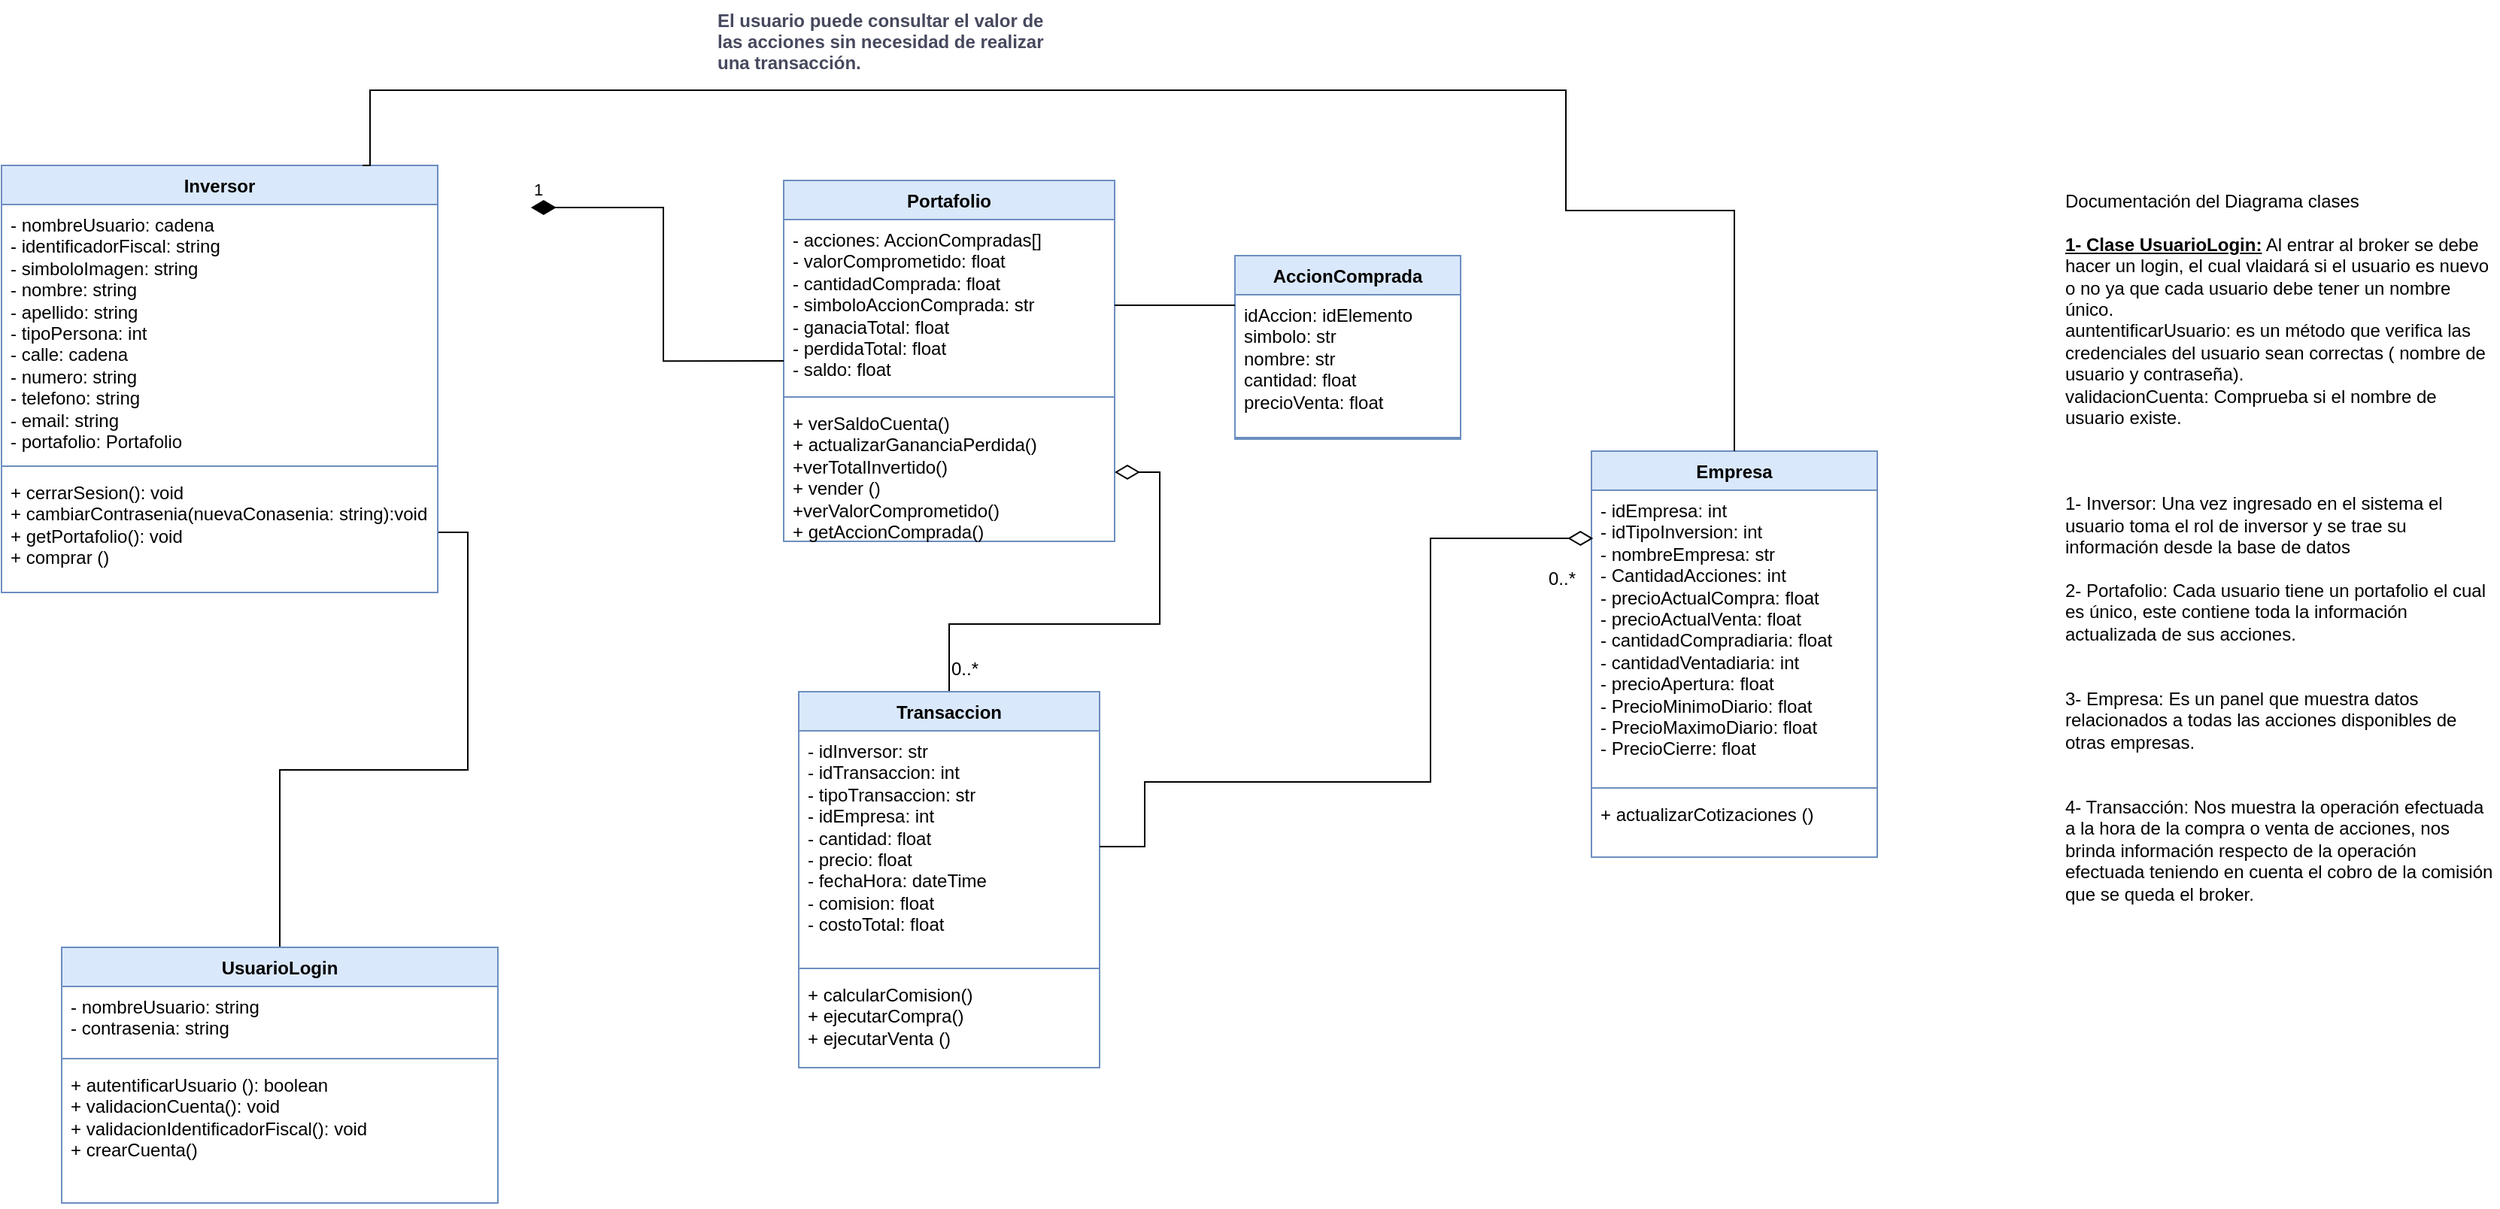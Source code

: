 <mxfile version="24.5.1" type="github">
  <diagram id="4ZVeGR4BuKe1Iovd7hrI" name="Página-2">
    <mxGraphModel dx="2261" dy="1922" grid="1" gridSize="10" guides="1" tooltips="1" connect="1" arrows="1" fold="1" page="1" pageScale="1" pageWidth="827" pageHeight="1169" math="0" shadow="0">
      <root>
        <mxCell id="0" />
        <mxCell id="1" parent="0" />
        <mxCell id="w0gHt6fkLmcZtoDT3hkJ-1" value="Empresa" style="swimlane;fontStyle=1;align=center;verticalAlign=top;childLayout=stackLayout;horizontal=1;startSize=26;horizontalStack=0;resizeParent=1;resizeParentMax=0;resizeLast=0;collapsible=1;marginBottom=0;whiteSpace=wrap;html=1;fillColor=#dae8fc;strokeColor=#6c8ebf;" parent="1" vertex="1">
          <mxGeometry x="907" y="220" width="190" height="270" as="geometry" />
        </mxCell>
        <mxCell id="w0gHt6fkLmcZtoDT3hkJ-2" value="&lt;div style=&quot;text-wrap: nowrap;&quot;&gt;- idEmpresa: int&lt;div&gt;- idTipoInversion: int&lt;/div&gt;&lt;div&gt;- nombreEmpresa: str&lt;/div&gt;&lt;div&gt;- CantidadAcciones: int&lt;/div&gt;&lt;div&gt;- precioActualCompra: float&lt;/div&gt;&lt;div&gt;- precioActualVenta: float&lt;/div&gt;&lt;div&gt;- cantidadCompradiaria: float&lt;/div&gt;&lt;div&gt;&lt;span style=&quot;background-color: initial;&quot;&gt;- cantidadVentadiaria: int&lt;/span&gt;&lt;/div&gt;&lt;div&gt;- precioApertura: float&lt;/div&gt;&lt;div&gt;- PrecioMinimoDiario: float&amp;nbsp;&lt;/div&gt;&lt;div&gt;- PrecioMaximoDiario: float&lt;/div&gt;&lt;div&gt;- PrecioCierre: float&lt;/div&gt;&lt;/div&gt;" style="text;strokeColor=none;fillColor=none;align=left;verticalAlign=top;spacingLeft=4;spacingRight=4;overflow=hidden;rotatable=0;points=[[0,0.5],[1,0.5]];portConstraint=eastwest;whiteSpace=wrap;html=1;" parent="w0gHt6fkLmcZtoDT3hkJ-1" vertex="1">
          <mxGeometry y="26" width="190" height="194" as="geometry" />
        </mxCell>
        <mxCell id="w0gHt6fkLmcZtoDT3hkJ-3" value="" style="line;strokeWidth=1;fillColor=none;align=left;verticalAlign=middle;spacingTop=-1;spacingLeft=3;spacingRight=3;rotatable=0;labelPosition=right;points=[];portConstraint=eastwest;strokeColor=inherit;" parent="w0gHt6fkLmcZtoDT3hkJ-1" vertex="1">
          <mxGeometry y="220" width="190" height="8" as="geometry" />
        </mxCell>
        <mxCell id="w0gHt6fkLmcZtoDT3hkJ-4" value="&lt;div&gt;+ actualizarCotizaciones ()&lt;/div&gt;" style="text;strokeColor=none;fillColor=none;align=left;verticalAlign=top;spacingLeft=4;spacingRight=4;overflow=hidden;rotatable=0;points=[[0,0.5],[1,0.5]];portConstraint=eastwest;whiteSpace=wrap;html=1;" parent="w0gHt6fkLmcZtoDT3hkJ-1" vertex="1">
          <mxGeometry y="228" width="190" height="42" as="geometry" />
        </mxCell>
        <mxCell id="2CnnzSdIaAbvqcPdmJ7h-1" value="Portafolio" style="swimlane;fontStyle=1;align=center;verticalAlign=top;childLayout=stackLayout;horizontal=1;startSize=26;horizontalStack=0;resizeParent=1;resizeParentMax=0;resizeLast=0;collapsible=1;marginBottom=0;whiteSpace=wrap;html=1;fillColor=#dae8fc;strokeColor=#6c8ebf;" parent="1" vertex="1">
          <mxGeometry x="370" y="40" width="220" height="240" as="geometry" />
        </mxCell>
        <mxCell id="2CnnzSdIaAbvqcPdmJ7h-2" value="&lt;div style=&quot;text-wrap: nowrap;&quot;&gt;&lt;span style=&quot;background-color: initial;&quot;&gt;- acciones: AccionCompradas[]&lt;/span&gt;&lt;br&gt;&lt;/div&gt;&lt;div style=&quot;text-wrap: nowrap;&quot;&gt;&lt;div&gt;- valorComprometido: float&lt;/div&gt;&lt;div&gt;- cantidadComprada: float&lt;/div&gt;&lt;div&gt;- simboloAccionComprada: str&lt;/div&gt;&lt;div&gt;- ganaciaTotal: float&lt;/div&gt;&lt;div&gt;- perdidaTotal: float&lt;/div&gt;&lt;div&gt;- saldo: float&lt;/div&gt;&lt;/div&gt;" style="text;strokeColor=none;fillColor=none;align=left;verticalAlign=top;spacingLeft=4;spacingRight=4;overflow=hidden;rotatable=0;points=[[0,0.5],[1,0.5]];portConstraint=eastwest;whiteSpace=wrap;html=1;" parent="2CnnzSdIaAbvqcPdmJ7h-1" vertex="1">
          <mxGeometry y="26" width="220" height="114" as="geometry" />
        </mxCell>
        <mxCell id="2CnnzSdIaAbvqcPdmJ7h-3" value="" style="line;strokeWidth=1;fillColor=none;align=left;verticalAlign=middle;spacingTop=-1;spacingLeft=3;spacingRight=3;rotatable=0;labelPosition=right;points=[];portConstraint=eastwest;strokeColor=inherit;" parent="2CnnzSdIaAbvqcPdmJ7h-1" vertex="1">
          <mxGeometry y="140" width="220" height="8" as="geometry" />
        </mxCell>
        <mxCell id="2CnnzSdIaAbvqcPdmJ7h-4" value="&lt;font style=&quot;vertical-align: inherit;&quot;&gt;&lt;font style=&quot;vertical-align: inherit;&quot;&gt;+ verSaldoCuenta()&lt;/font&gt;&lt;/font&gt;&lt;div&gt;&lt;font style=&quot;vertical-align: inherit;&quot;&gt;&lt;font style=&quot;vertical-align: inherit;&quot;&gt;+ actualizarGananciaPerdida()&lt;/font&gt;&lt;/font&gt;&lt;/div&gt;&lt;div&gt;&lt;font style=&quot;vertical-align: inherit;&quot;&gt;&lt;font style=&quot;vertical-align: inherit;&quot;&gt;+verTotalInvertido()&lt;/font&gt;&lt;/font&gt;&lt;/div&gt;&lt;div&gt;&lt;font style=&quot;vertical-align: inherit;&quot;&gt;&lt;font style=&quot;vertical-align: inherit;&quot;&gt;+ vender ()&lt;/font&gt;&lt;/font&gt;&lt;/div&gt;&lt;div&gt;&lt;font style=&quot;vertical-align: inherit;&quot;&gt;&lt;font style=&quot;vertical-align: inherit;&quot;&gt;+verValorComprometido()&lt;/font&gt;&lt;/font&gt;&lt;/div&gt;&lt;div&gt;&lt;font style=&quot;vertical-align: inherit;&quot;&gt;&lt;font style=&quot;vertical-align: inherit;&quot;&gt;+ getAccionComprada()&lt;/font&gt;&lt;/font&gt;&lt;br&gt;&lt;div&gt;&lt;br&gt;&lt;/div&gt;&lt;/div&gt;&lt;div&gt;&lt;br&gt;&lt;/div&gt;&lt;div&gt;&lt;br&gt;&lt;/div&gt;&lt;div&gt;&lt;br&gt;&lt;/div&gt;" style="text;strokeColor=none;fillColor=none;align=left;verticalAlign=top;spacingLeft=4;spacingRight=4;overflow=hidden;rotatable=0;points=[[0,0.5],[1,0.5]];portConstraint=eastwest;whiteSpace=wrap;html=1;" parent="2CnnzSdIaAbvqcPdmJ7h-1" vertex="1">
          <mxGeometry y="148" width="220" height="92" as="geometry" />
        </mxCell>
        <mxCell id="DHWrKPZrVY_EmyKL80ij-1" style="edgeStyle=orthogonalEdgeStyle;rounded=0;orthogonalLoop=1;jettySize=auto;html=1;startSize=14;endArrow=diamondThin;endFill=0;endSize=14;" parent="1" source="Udiot9RHwUiTkLpyKNF2-1" target="2CnnzSdIaAbvqcPdmJ7h-4" edge="1">
          <mxGeometry relative="1" as="geometry">
            <mxPoint x="490" y="290" as="targetPoint" />
          </mxGeometry>
        </mxCell>
        <mxCell id="Udiot9RHwUiTkLpyKNF2-1" value="Transaccion" style="swimlane;fontStyle=1;align=center;verticalAlign=top;childLayout=stackLayout;horizontal=1;startSize=26;horizontalStack=0;resizeParent=1;resizeParentMax=0;resizeLast=0;collapsible=1;marginBottom=0;whiteSpace=wrap;html=1;fillColor=#dae8fc;strokeColor=#6c8ebf;" parent="1" vertex="1">
          <mxGeometry x="380" y="380" width="200" height="250" as="geometry" />
        </mxCell>
        <mxCell id="Udiot9RHwUiTkLpyKNF2-2" value="&lt;div style=&quot;text-wrap: nowrap;&quot;&gt;&lt;span style=&quot;background-color: initial;&quot;&gt;- idInversor: str&lt;/span&gt;&lt;br&gt;&lt;/div&gt;&lt;div style=&quot;text-wrap: nowrap;&quot;&gt;&lt;div&gt;- idTransaccion: int&lt;br&gt;&lt;/div&gt;&lt;div&gt;- tipoTransaccion: str&lt;br&gt;&lt;/div&gt;&lt;div&gt;- idEmpresa: int&lt;br&gt;&lt;/div&gt;&lt;div&gt;- cantidad: float&lt;/div&gt;&lt;div&gt;- precio: float&lt;br&gt;&lt;/div&gt;&lt;div&gt;- fechaHora: dateTime&lt;br&gt;&lt;/div&gt;&lt;div&gt;- comision: float&lt;br&gt;&lt;/div&gt;&lt;div&gt;- costoTotal: floa&lt;span style=&quot;background-color: initial;&quot;&gt;t&lt;/span&gt;&lt;/div&gt;&lt;div&gt;&lt;br&gt;&lt;/div&gt;&lt;div&gt;&amp;nbsp;&lt;/div&gt;&lt;div&gt;&lt;br&gt;&lt;/div&gt;&lt;div&gt;&lt;br&gt;&lt;/div&gt;&lt;div&gt;&lt;br&gt;&lt;/div&gt;&lt;/div&gt;" style="text;strokeColor=none;fillColor=none;align=left;verticalAlign=top;spacingLeft=4;spacingRight=4;overflow=hidden;rotatable=0;points=[[0,0.5],[1,0.5]];portConstraint=eastwest;whiteSpace=wrap;html=1;" parent="Udiot9RHwUiTkLpyKNF2-1" vertex="1">
          <mxGeometry y="26" width="200" height="154" as="geometry" />
        </mxCell>
        <mxCell id="Udiot9RHwUiTkLpyKNF2-3" value="" style="line;strokeWidth=1;fillColor=none;align=left;verticalAlign=middle;spacingTop=-1;spacingLeft=3;spacingRight=3;rotatable=0;labelPosition=right;points=[];portConstraint=eastwest;strokeColor=inherit;" parent="Udiot9RHwUiTkLpyKNF2-1" vertex="1">
          <mxGeometry y="180" width="200" height="8" as="geometry" />
        </mxCell>
        <mxCell id="Udiot9RHwUiTkLpyKNF2-4" value="+ calcularComision()&lt;div&gt;+ ejecutarCompra()&lt;/div&gt;&lt;div&gt;+ ejecutarVenta ()&lt;/div&gt;" style="text;strokeColor=none;fillColor=none;align=left;verticalAlign=top;spacingLeft=4;spacingRight=4;overflow=hidden;rotatable=0;points=[[0,0.5],[1,0.5]];portConstraint=eastwest;whiteSpace=wrap;html=1;" parent="Udiot9RHwUiTkLpyKNF2-1" vertex="1">
          <mxGeometry y="188" width="200" height="62" as="geometry" />
        </mxCell>
        <mxCell id="BHIDUtEeofO8fUMYcxUe-1" value="Documentación del Diagrama clases&lt;div&gt;&lt;br&gt;&lt;/div&gt;&lt;div&gt;&lt;b&gt;&lt;u&gt;1- Clase UsuarioLogin:&lt;/u&gt;&lt;/b&gt; Al entrar al broker se debe hacer un login, el cual vlaidará si el usuario es nuevo o no ya que cada usuario debe tener un nombre único.&amp;nbsp;&lt;/div&gt;&lt;div&gt;auntentificarUsuario: es un método que verifica las credenciales del usuario sean correctas ( nombre de usuario y contraseña).&amp;nbsp;&lt;/div&gt;&lt;div&gt;validacionCuenta: Comprueba si el nombre de usuario existe.&lt;/div&gt;&lt;div&gt;&lt;br&gt;&lt;/div&gt;&lt;div&gt;&lt;br&gt;&lt;/div&gt;&lt;div&gt;&lt;br&gt;&lt;/div&gt;&lt;div&gt;1- Inversor: Una vez ingresado en el sistema el usuario toma el rol de inversor y se trae su información desde la base de datos&lt;/div&gt;&lt;div&gt;&lt;br&gt;&lt;/div&gt;&lt;div&gt;2- Portafolio: Cada usuario tiene un portafolio el cual es único, este contiene toda la información actualizada de sus acciones.&lt;br&gt;&lt;/div&gt;&lt;div&gt;&lt;br&gt;&lt;/div&gt;&lt;div&gt;&lt;br&gt;&lt;/div&gt;&lt;div&gt;3- Empresa: Es un panel que muestra datos relacionados a todas las acciones disponibles de otras empresas.&lt;/div&gt;&lt;div&gt;&lt;br&gt;&lt;/div&gt;&lt;div&gt;&lt;br&gt;&lt;/div&gt;&lt;div&gt;4- Transacción: Nos muestra la operación efectuada a la hora de la compra o venta de acciones, nos brinda información respecto de la operación efectuada teniendo en cuenta el cobro de la comisión que se queda el broker.&lt;/div&gt;" style="text;whiteSpace=wrap;html=1;" parent="1" vertex="1">
          <mxGeometry x="1220" y="40" width="290" height="460" as="geometry" />
        </mxCell>
        <mxCell id="dp2O6RuKghiQ1Xqcgd2R-2" value="1" style="endArrow=none;html=1;endSize=12;startArrow=diamondThin;startSize=14;startFill=1;edgeStyle=orthogonalEdgeStyle;align=left;verticalAlign=bottom;rounded=0;entryX=0;entryY=0.825;entryDx=0;entryDy=0;entryPerimeter=0;endFill=0;exitX=1.007;exitY=0.077;exitDx=0;exitDy=0;exitPerimeter=0;" parent="1" target="2CnnzSdIaAbvqcPdmJ7h-2" edge="1">
          <mxGeometry x="-1" y="3" relative="1" as="geometry">
            <mxPoint x="201.89" y="58.002" as="sourcePoint" />
            <mxPoint x="270" y="160" as="targetPoint" />
            <Array as="points">
              <mxPoint x="290" y="58" />
              <mxPoint x="290" y="160" />
            </Array>
          </mxGeometry>
        </mxCell>
        <mxCell id="VErTfWRlACyQmQyC-tgp-10" value="0..*" style="text;html=1;align=center;verticalAlign=middle;resizable=0;points=[];autosize=1;strokeColor=none;fillColor=none;" parent="1" vertex="1">
          <mxGeometry x="470" y="350" width="40" height="30" as="geometry" />
        </mxCell>
        <mxCell id="VErTfWRlACyQmQyC-tgp-12" style="edgeStyle=orthogonalEdgeStyle;rounded=0;orthogonalLoop=1;jettySize=auto;html=1;exitX=1;exitY=0.5;exitDx=0;exitDy=0;entryX=0.006;entryY=0.165;entryDx=0;entryDy=0;entryPerimeter=0;endArrow=diamondThin;endFill=0;startSize=14;endSize=14;" parent="1" source="Udiot9RHwUiTkLpyKNF2-2" target="w0gHt6fkLmcZtoDT3hkJ-2" edge="1">
          <mxGeometry relative="1" as="geometry">
            <Array as="points">
              <mxPoint x="610" y="483" />
              <mxPoint x="610" y="440" />
              <mxPoint x="800" y="440" />
              <mxPoint x="800" y="278" />
            </Array>
          </mxGeometry>
        </mxCell>
        <mxCell id="VErTfWRlACyQmQyC-tgp-13" value="0..*" style="text;html=1;align=center;verticalAlign=middle;resizable=0;points=[];autosize=1;strokeColor=none;fillColor=none;" parent="1" vertex="1">
          <mxGeometry x="867" y="290" width="40" height="30" as="geometry" />
        </mxCell>
        <mxCell id="Me_d-5FY4B504swFRwen-1" style="edgeStyle=orthogonalEdgeStyle;rounded=0;orthogonalLoop=1;jettySize=auto;html=1;exitX=0.5;exitY=0;exitDx=0;exitDy=0;endArrow=none;endFill=0;" parent="1" source="YR4OArcNj85Ic_sHVcnc-1" target="YR4OArcNj85Ic_sHVcnc-21" edge="1">
          <mxGeometry relative="1" as="geometry">
            <mxPoint x="-70" y="277" as="targetPoint" />
          </mxGeometry>
        </mxCell>
        <mxCell id="YR4OArcNj85Ic_sHVcnc-1" value="UsuarioLogin" style="swimlane;fontStyle=1;align=center;verticalAlign=top;childLayout=stackLayout;horizontal=1;startSize=26;horizontalStack=0;resizeParent=1;resizeParentMax=0;resizeLast=0;collapsible=1;marginBottom=0;whiteSpace=wrap;html=1;fillColor=#dae8fc;strokeColor=#6c8ebf;" parent="1" vertex="1">
          <mxGeometry x="-110" y="550" width="290" height="170" as="geometry" />
        </mxCell>
        <mxCell id="YR4OArcNj85Ic_sHVcnc-2" value="- nombreUsuario: string&lt;br&gt;- contrasenia: string" style="text;strokeColor=none;fillColor=none;align=left;verticalAlign=top;spacingLeft=4;spacingRight=4;overflow=hidden;rotatable=0;points=[[0,0.5],[1,0.5]];portConstraint=eastwest;whiteSpace=wrap;html=1;" parent="YR4OArcNj85Ic_sHVcnc-1" vertex="1">
          <mxGeometry y="26" width="290" height="44" as="geometry" />
        </mxCell>
        <mxCell id="YR4OArcNj85Ic_sHVcnc-4" value="" style="line;strokeWidth=1;fillColor=none;align=left;verticalAlign=middle;spacingTop=-1;spacingLeft=3;spacingRight=3;rotatable=0;labelPosition=right;points=[];portConstraint=eastwest;strokeColor=inherit;" parent="YR4OArcNj85Ic_sHVcnc-1" vertex="1">
          <mxGeometry y="70" width="290" height="8" as="geometry" />
        </mxCell>
        <mxCell id="YR4OArcNj85Ic_sHVcnc-5" value="+ autentificarUsuario (): boolean&lt;br&gt;+ validacionCuenta(): void&lt;br&gt;+ validacionIdentificadorFiscal(): void&lt;br&gt;+ crearCuenta()" style="text;strokeColor=none;fillColor=none;align=left;verticalAlign=top;spacingLeft=4;spacingRight=4;overflow=hidden;rotatable=0;points=[[0,0.5],[1,0.5]];portConstraint=eastwest;whiteSpace=wrap;html=1;" parent="YR4OArcNj85Ic_sHVcnc-1" vertex="1">
          <mxGeometry y="78" width="290" height="92" as="geometry" />
        </mxCell>
        <mxCell id="YR4OArcNj85Ic_sHVcnc-8" value="Inversor" style="swimlane;fontStyle=1;align=center;verticalAlign=top;childLayout=stackLayout;horizontal=1;startSize=26;horizontalStack=0;resizeParent=1;resizeParentMax=0;resizeLast=0;collapsible=1;marginBottom=0;whiteSpace=wrap;html=1;fillColor=#dae8fc;strokeColor=#6c8ebf;" parent="1" vertex="1">
          <mxGeometry x="-150" y="30" width="290" height="284" as="geometry" />
        </mxCell>
        <mxCell id="YR4OArcNj85Ic_sHVcnc-9" value="&lt;div&gt;&lt;font style=&quot;vertical-align: inherit;&quot;&gt;&lt;font style=&quot;vertical-align: inherit;&quot;&gt;&lt;font style=&quot;vertical-align: inherit;&quot;&gt;&lt;font style=&quot;vertical-align: inherit;&quot;&gt;&lt;font style=&quot;vertical-align: inherit;&quot;&gt;&lt;font style=&quot;vertical-align: inherit;&quot;&gt;- nombreUsuario: cadena&lt;/font&gt;&lt;/font&gt;&lt;/font&gt;&lt;/font&gt;&lt;/font&gt;&lt;/font&gt;&lt;br&gt;- identificadorFiscal: string&lt;/div&gt;- simboloImagen: string&lt;br&gt;- nombre: string&lt;br&gt;- apellido: string&lt;br&gt;- tipoPersona: int&lt;div&gt;&lt;font style=&quot;vertical-align: inherit;&quot;&gt;&lt;font style=&quot;vertical-align: inherit;&quot;&gt;- calle: cadena&lt;br&gt;&lt;/font&gt;&lt;/font&gt;- numero: string&lt;br&gt;- telefono: string&lt;br&gt;- email: string&lt;br&gt;- portafolio: Portafolio&lt;/div&gt;" style="text;strokeColor=none;fillColor=none;align=left;verticalAlign=top;spacingLeft=4;spacingRight=4;overflow=hidden;rotatable=0;points=[[0,0.5],[1,0.5]];portConstraint=eastwest;whiteSpace=wrap;html=1;" parent="YR4OArcNj85Ic_sHVcnc-8" vertex="1">
          <mxGeometry y="26" width="290" height="170" as="geometry" />
        </mxCell>
        <mxCell id="YR4OArcNj85Ic_sHVcnc-20" value="" style="line;strokeWidth=1;fillColor=none;align=left;verticalAlign=middle;spacingTop=-1;spacingLeft=3;spacingRight=3;rotatable=0;labelPosition=right;points=[];portConstraint=eastwest;strokeColor=inherit;" parent="YR4OArcNj85Ic_sHVcnc-8" vertex="1">
          <mxGeometry y="196" width="290" height="8" as="geometry" />
        </mxCell>
        <mxCell id="YR4OArcNj85Ic_sHVcnc-21" value="+ cerrarSesion(): void&lt;br&gt;&lt;div&gt;+ cambiarContrasenia(nuevaConasenia: string):void&lt;br&gt;+ getPortafolio(): void&lt;br&gt;+ comprar ()&lt;/div&gt;" style="text;strokeColor=none;fillColor=none;align=left;verticalAlign=top;spacingLeft=4;spacingRight=4;overflow=hidden;rotatable=0;points=[[0,0.5],[1,0.5]];portConstraint=eastwest;whiteSpace=wrap;html=1;" parent="YR4OArcNj85Ic_sHVcnc-8" vertex="1">
          <mxGeometry y="204" width="290" height="80" as="geometry" />
        </mxCell>
        <mxCell id="TaEtJ6j2Dvqoo3WEO2Qc-1" value="" style="endArrow=none;html=1;edgeStyle=orthogonalEdgeStyle;rounded=0;entryX=0.5;entryY=0;entryDx=0;entryDy=0;" parent="1" target="w0gHt6fkLmcZtoDT3hkJ-1" edge="1">
          <mxGeometry relative="1" as="geometry">
            <mxPoint x="90" y="30" as="sourcePoint" />
            <mxPoint x="810" as="targetPoint" />
            <Array as="points">
              <mxPoint x="95" y="30" />
              <mxPoint x="95" y="-20" />
              <mxPoint x="890" y="-20" />
              <mxPoint x="890" y="60" />
              <mxPoint x="1002" y="60" />
            </Array>
          </mxGeometry>
        </mxCell>
        <mxCell id="nQG92IMVy-8tEluZl798-1" value="El usuario puede consultar el valor de&#xa;las acciones sin necesidad de realizar&#xa;una transacción." style="text;align=left;verticalAlign=top;spacingLeft=4;spacingRight=4;overflow=hidden;rotatable=0;points=[[0,0.5],[1,0.5]];portConstraint=eastwest;labelBackgroundColor=none;fontColor=#46495D;fontStyle=1" parent="1" vertex="1">
          <mxGeometry x="320" y="-80" width="240" height="50" as="geometry" />
        </mxCell>
        <mxCell id="Me_d-5FY4B504swFRwen-10" value="AccionComprada" style="swimlane;fontStyle=1;align=center;verticalAlign=top;childLayout=stackLayout;horizontal=1;startSize=26;horizontalStack=0;resizeParent=1;resizeParentMax=0;resizeLast=0;collapsible=1;marginBottom=0;whiteSpace=wrap;html=1;fillColor=#dae8fc;strokeColor=#6c8ebf;" parent="1" vertex="1">
          <mxGeometry x="670" y="90" width="150" height="122" as="geometry" />
        </mxCell>
        <mxCell id="Me_d-5FY4B504swFRwen-11" value="&lt;div style=&quot;text-wrap: nowrap;&quot;&gt;idAccion: idElemento&lt;/div&gt;&lt;div style=&quot;text-wrap: nowrap;&quot;&gt;simbolo: str&lt;/div&gt;&lt;div style=&quot;text-wrap: nowrap;&quot;&gt;nombre: str&lt;/div&gt;&lt;div style=&quot;text-wrap: nowrap;&quot;&gt;cantidad: float&lt;/div&gt;&lt;div style=&quot;text-wrap: nowrap;&quot;&gt;precioVenta: float&lt;/div&gt;" style="text;strokeColor=none;fillColor=none;align=left;verticalAlign=top;spacingLeft=4;spacingRight=4;overflow=hidden;rotatable=0;points=[[0,0.5],[1,0.5]];portConstraint=eastwest;whiteSpace=wrap;html=1;" parent="Me_d-5FY4B504swFRwen-10" vertex="1">
          <mxGeometry y="26" width="150" height="94" as="geometry" />
        </mxCell>
        <mxCell id="Me_d-5FY4B504swFRwen-12" value="" style="line;strokeWidth=1;fillColor=none;align=left;verticalAlign=middle;spacingTop=-1;spacingLeft=3;spacingRight=3;rotatable=0;labelPosition=right;points=[];portConstraint=eastwest;strokeColor=inherit;" parent="Me_d-5FY4B504swFRwen-10" vertex="1">
          <mxGeometry y="120" width="150" height="2" as="geometry" />
        </mxCell>
        <mxCell id="kBp_Wj9c_rM8t-KaU35y-3" style="edgeStyle=orthogonalEdgeStyle;rounded=0;orthogonalLoop=1;jettySize=auto;html=1;entryX=0;entryY=0.074;entryDx=0;entryDy=0;entryPerimeter=0;endArrow=none;endFill=0;" parent="1" source="2CnnzSdIaAbvqcPdmJ7h-2" target="Me_d-5FY4B504swFRwen-11" edge="1">
          <mxGeometry relative="1" as="geometry" />
        </mxCell>
      </root>
    </mxGraphModel>
  </diagram>
</mxfile>
